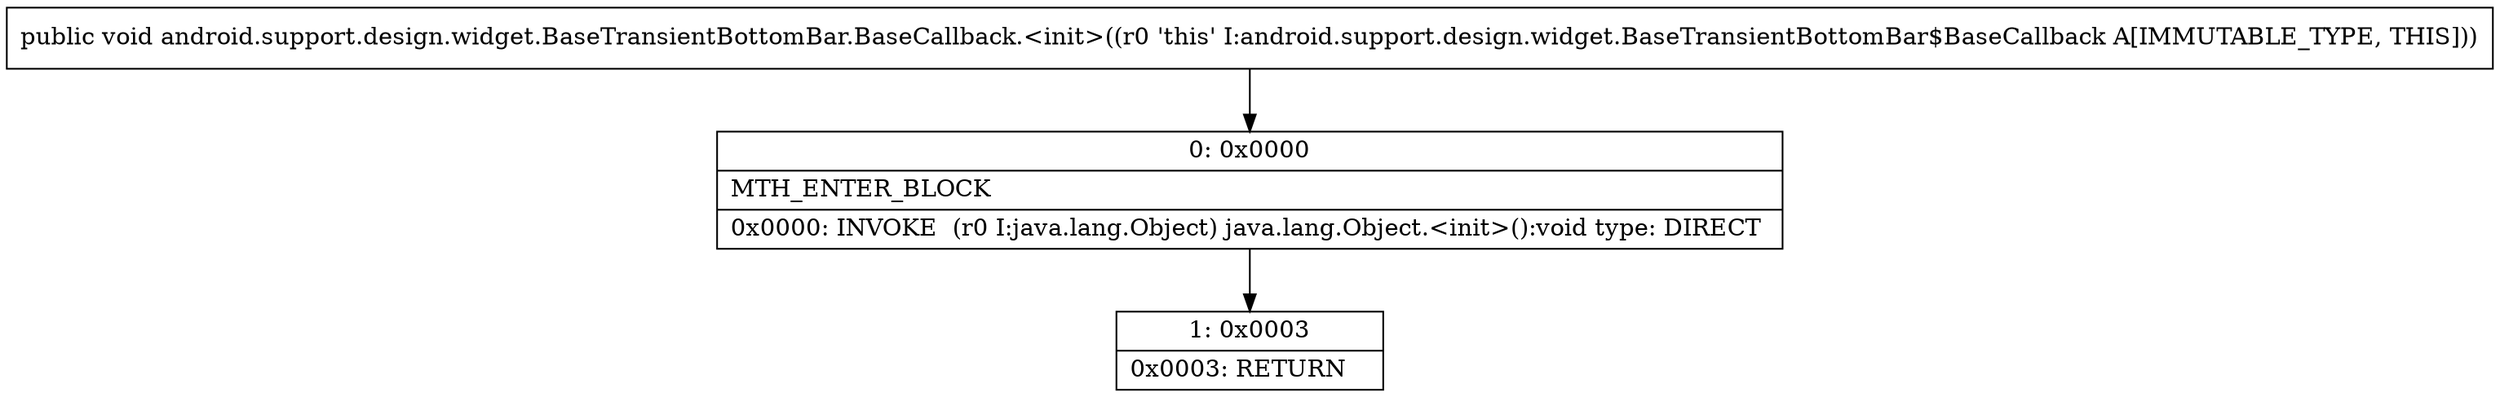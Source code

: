 digraph "CFG forandroid.support.design.widget.BaseTransientBottomBar.BaseCallback.\<init\>()V" {
Node_0 [shape=record,label="{0\:\ 0x0000|MTH_ENTER_BLOCK\l|0x0000: INVOKE  (r0 I:java.lang.Object) java.lang.Object.\<init\>():void type: DIRECT \l}"];
Node_1 [shape=record,label="{1\:\ 0x0003|0x0003: RETURN   \l}"];
MethodNode[shape=record,label="{public void android.support.design.widget.BaseTransientBottomBar.BaseCallback.\<init\>((r0 'this' I:android.support.design.widget.BaseTransientBottomBar$BaseCallback A[IMMUTABLE_TYPE, THIS])) }"];
MethodNode -> Node_0;
Node_0 -> Node_1;
}

